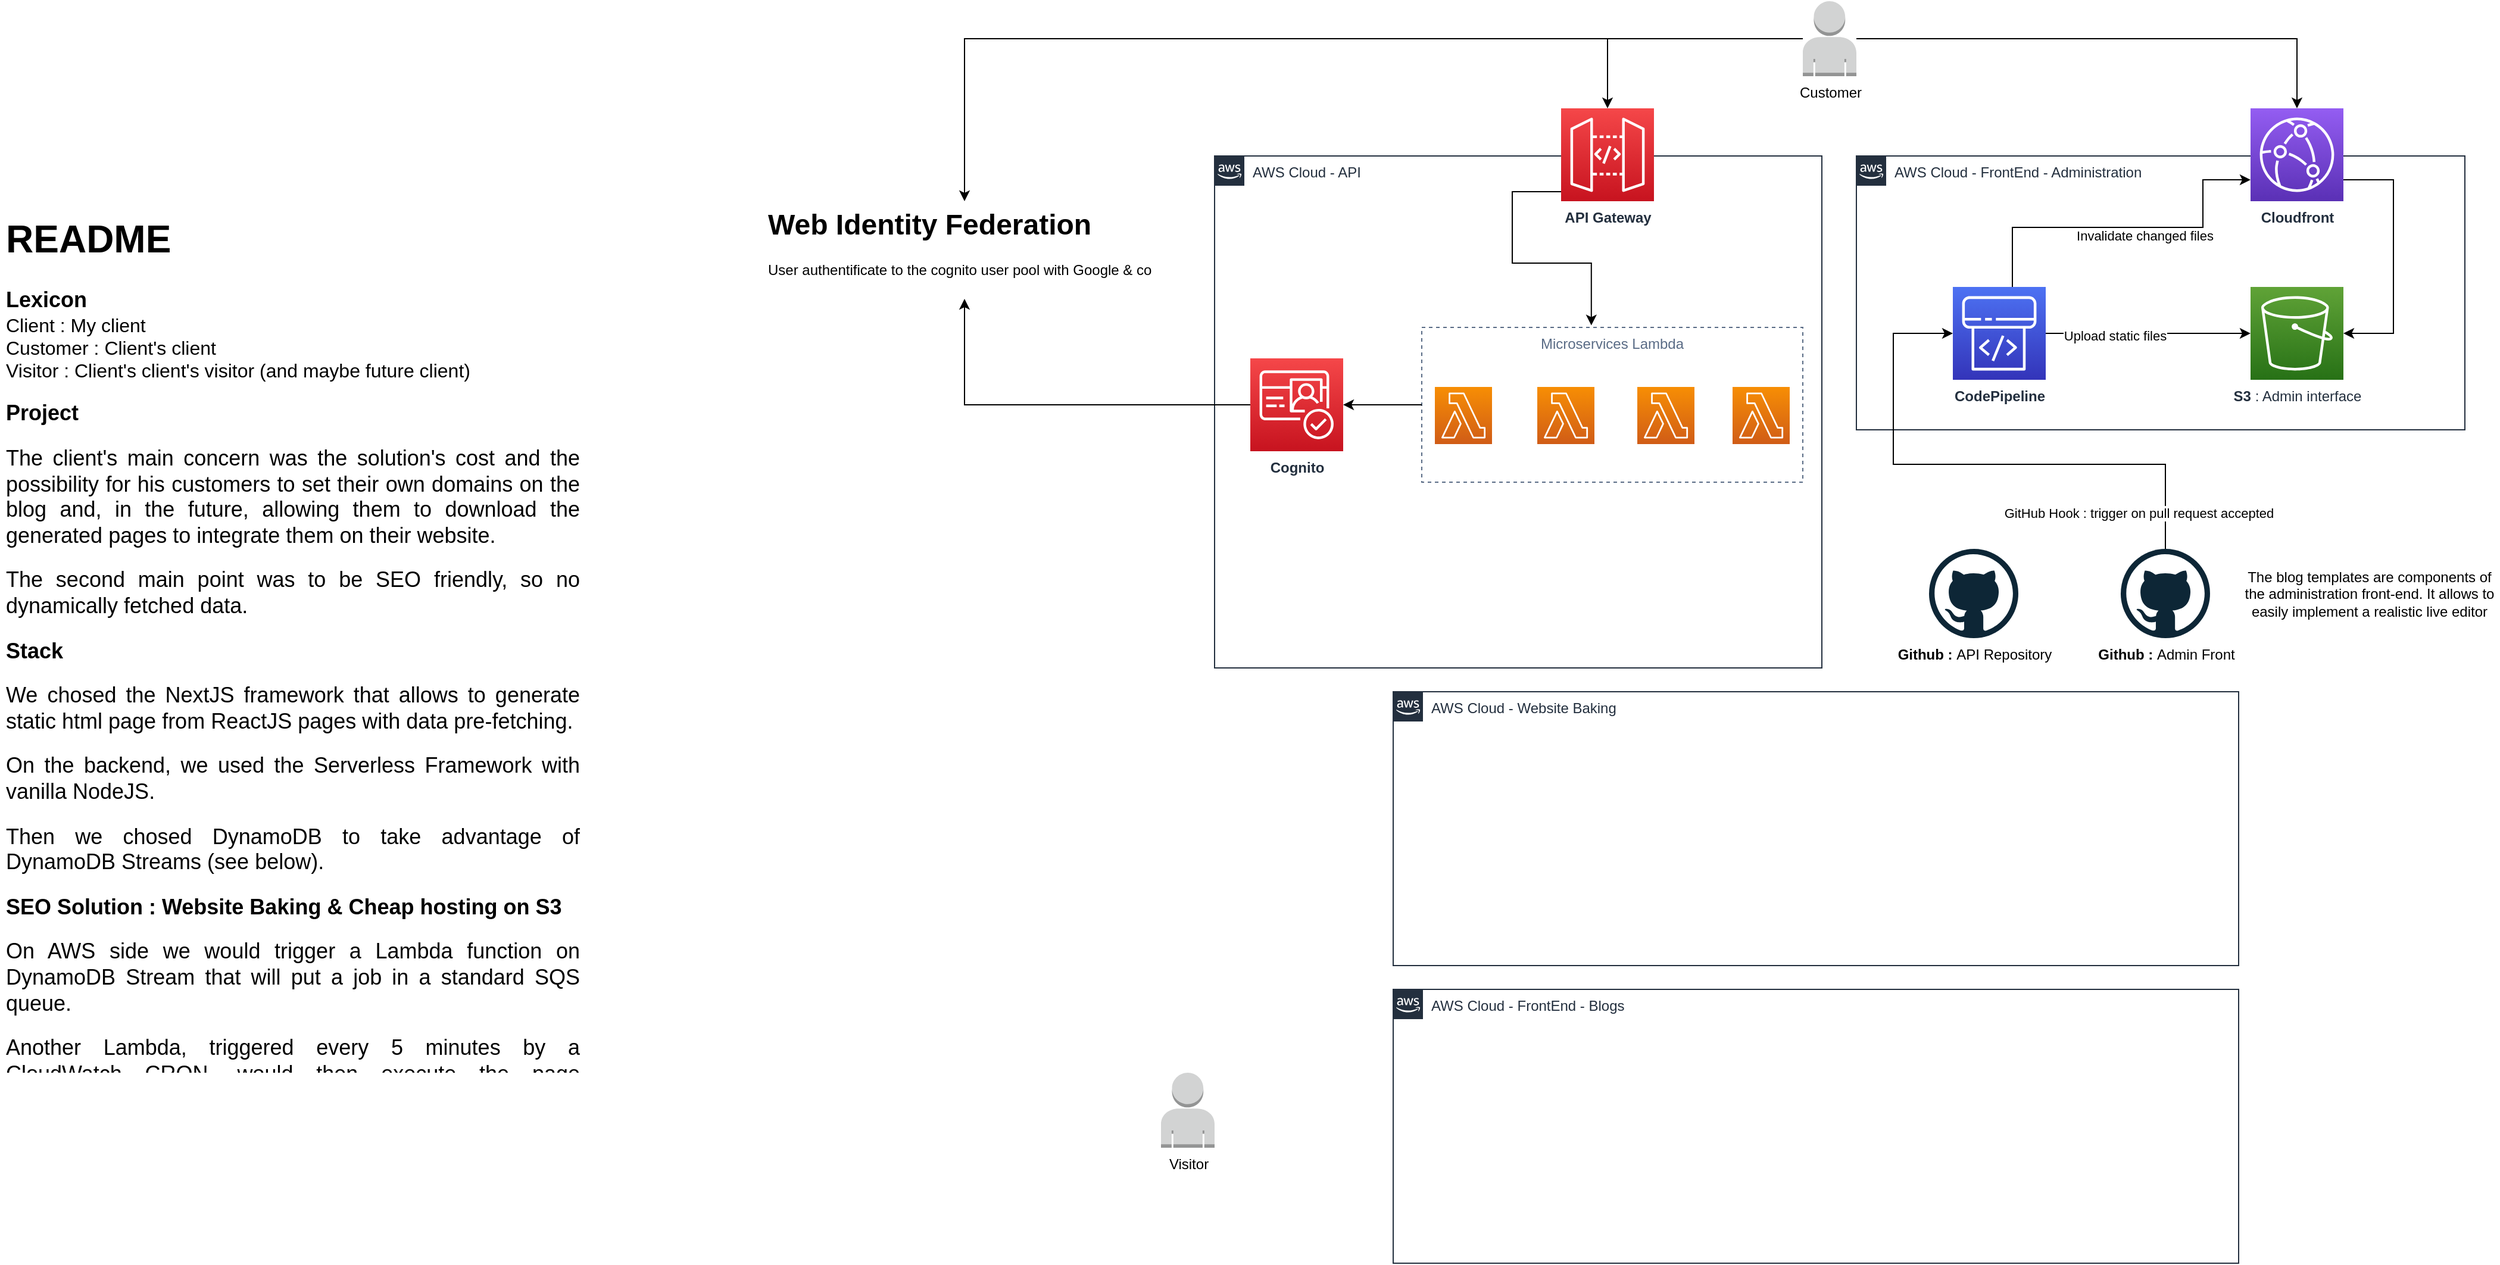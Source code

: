 <mxfile version="13.10.4" type="github">
  <diagram id="Ht1M8jgEwFfnCIfOTk4-" name="Page-1">
    <mxGraphModel dx="2469" dy="696" grid="1" gridSize="10" guides="1" tooltips="1" connect="1" arrows="1" fold="1" page="1" pageScale="1" pageWidth="1169" pageHeight="827" math="0" shadow="0">
      <root>
        <mxCell id="0" />
        <mxCell id="1" parent="0" />
        <mxCell id="oRE_mYbqo-P45fYyQHj--1" value="&lt;h1 align=&quot;justify&quot;&gt;README&lt;/h1&gt;&lt;div&gt;&lt;font style=&quot;font-size: 18px&quot;&gt;&lt;b&gt;Lexicon&lt;/b&gt;&lt;/font&gt;&lt;/div&gt;&lt;div&gt;&lt;font size=&quot;3&quot;&gt;Client : My client&lt;/font&gt;&lt;/div&gt;&lt;div&gt;&lt;font size=&quot;3&quot;&gt;Customer : Client&#39;s client&lt;/font&gt;&lt;/div&gt;&lt;div&gt;&lt;font size=&quot;3&quot;&gt;Visitor : Client&#39;s client&#39;s visitor (and maybe future client)&lt;/font&gt;&lt;br&gt;&lt;/div&gt;&lt;p align=&quot;justify&quot;&gt;&lt;font style=&quot;font-size: 18px&quot;&gt;&lt;b&gt;Project&lt;/b&gt;&lt;br&gt;&lt;/font&gt;&lt;/p&gt;&lt;p align=&quot;justify&quot;&gt;&lt;font style=&quot;font-size: 18px&quot;&gt;The client&#39;s main concern was the solution&#39;s cost and the &lt;font style=&quot;font-size: 18px&quot;&gt;possibility for his customers to set their own domains on the blog and, in the future, allowing them to download the generated pages to integrate them on their website.&lt;/font&gt;&lt;/font&gt;&lt;/p&gt;&lt;p align=&quot;justify&quot;&gt;&lt;font style=&quot;font-size: 18px&quot;&gt;&lt;font style=&quot;font-size: 18px&quot;&gt;The second main point was to be SEO friendly, so no dynamically fetched data.&lt;br&gt;&lt;/font&gt;&lt;/font&gt;&lt;/p&gt;&lt;p align=&quot;justify&quot;&gt;&lt;b&gt;&lt;font style=&quot;font-size: 18px&quot;&gt;&lt;font style=&quot;font-size: 18px&quot;&gt;Stack&lt;br&gt;&lt;/font&gt;&lt;/font&gt;&lt;/b&gt;&lt;/p&gt;&lt;p align=&quot;justify&quot;&gt;&lt;font style=&quot;font-size: 18px&quot;&gt;&lt;font style=&quot;font-size: 18px&quot;&gt;We chosed the NextJS framework that allows to generate static html page from ReactJS pages with data pre-fetching. &lt;br&gt;&lt;/font&gt;&lt;/font&gt;&lt;/p&gt;&lt;p align=&quot;justify&quot;&gt;&lt;font style=&quot;font-size: 18px&quot;&gt;&lt;font style=&quot;font-size: 18px&quot;&gt;On the backend, we used the Serverless Framework with vanilla NodeJS. &lt;br&gt;&lt;/font&gt;&lt;/font&gt;&lt;/p&gt;&lt;p align=&quot;justify&quot;&gt;&lt;font style=&quot;font-size: 18px&quot;&gt;&lt;font style=&quot;font-size: 18px&quot;&gt;Then we chosed DynamoDB to take advantage of DynamoDB Streams (see below).&lt;br&gt;&lt;/font&gt;&lt;/font&gt;&lt;/p&gt;&lt;p align=&quot;justify&quot;&gt;&lt;font style=&quot;font-size: 18px&quot;&gt;&lt;font style=&quot;font-size: 18px&quot;&gt;&lt;b&gt;SEO Solution : Website Baking&lt;/b&gt; &lt;b&gt;&amp;amp; Cheap hosting on S3&lt;/b&gt;&lt;br&gt;&lt;/font&gt;&lt;/font&gt;&lt;/p&gt;&lt;p align=&quot;justify&quot;&gt;&lt;font style=&quot;font-size: 18px&quot;&gt;&lt;font style=&quot;font-size: 18px&quot;&gt;On AWS side we would trigger a Lambda function on DynamoDB Stream that will put a job in a standard SQS queue.&amp;nbsp; &lt;br&gt;&lt;/font&gt;&lt;/font&gt;&lt;/p&gt;&lt;p align=&quot;justify&quot;&gt;&lt;font style=&quot;font-size: 18px&quot;&gt;&lt;font style=&quot;font-size: 18px&quot;&gt;Another Lambda, triggered every 5 minutes by a CloudWatch CRON, would then execute the page compilation, upload on S3 the result and then invalidate CloudFront for the concerned page.&lt;br&gt;&lt;/font&gt;&lt;/font&gt;&lt;/p&gt;" style="text;html=1;strokeColor=none;fillColor=none;spacing=5;spacingTop=-20;whiteSpace=wrap;overflow=hidden;rounded=0;fontSize=16;" vertex="1" parent="1">
          <mxGeometry x="-390" y="180" width="490" height="730" as="geometry" />
        </mxCell>
        <mxCell id="oRE_mYbqo-P45fYyQHj--2" value="AWS Cloud - API" style="points=[[0,0],[0.25,0],[0.5,0],[0.75,0],[1,0],[1,0.25],[1,0.5],[1,0.75],[1,1],[0.75,1],[0.5,1],[0.25,1],[0,1],[0,0.75],[0,0.5],[0,0.25]];outlineConnect=0;gradientColor=none;html=1;whiteSpace=wrap;fontSize=12;fontStyle=0;shape=mxgraph.aws4.group;grIcon=mxgraph.aws4.group_aws_cloud_alt;strokeColor=#232F3E;fillColor=none;verticalAlign=top;align=left;spacingLeft=30;fontColor=#232F3E;dashed=0;" vertex="1" parent="1">
          <mxGeometry x="630" y="140" width="510" height="430" as="geometry" />
        </mxCell>
        <mxCell id="oRE_mYbqo-P45fYyQHj--3" value="AWS Cloud - Website Baking" style="points=[[0,0],[0.25,0],[0.5,0],[0.75,0],[1,0],[1,0.25],[1,0.5],[1,0.75],[1,1],[0.75,1],[0.5,1],[0.25,1],[0,1],[0,0.75],[0,0.5],[0,0.25]];outlineConnect=0;gradientColor=none;html=1;whiteSpace=wrap;fontSize=12;fontStyle=0;shape=mxgraph.aws4.group;grIcon=mxgraph.aws4.group_aws_cloud_alt;strokeColor=#232F3E;fillColor=none;verticalAlign=top;align=left;spacingLeft=30;fontColor=#232F3E;dashed=0;" vertex="1" parent="1">
          <mxGeometry x="780" y="590" width="710" height="230" as="geometry" />
        </mxCell>
        <mxCell id="oRE_mYbqo-P45fYyQHj--4" value="AWS Cloud - FrontEnd - Blogs" style="points=[[0,0],[0.25,0],[0.5,0],[0.75,0],[1,0],[1,0.25],[1,0.5],[1,0.75],[1,1],[0.75,1],[0.5,1],[0.25,1],[0,1],[0,0.75],[0,0.5],[0,0.25]];outlineConnect=0;gradientColor=none;html=1;whiteSpace=wrap;fontSize=12;fontStyle=0;shape=mxgraph.aws4.group;grIcon=mxgraph.aws4.group_aws_cloud_alt;strokeColor=#232F3E;fillColor=none;verticalAlign=top;align=left;spacingLeft=30;fontColor=#232F3E;dashed=0;" vertex="1" parent="1">
          <mxGeometry x="780" y="840" width="710" height="230" as="geometry" />
        </mxCell>
        <mxCell id="oRE_mYbqo-P45fYyQHj--5" value="AWS Cloud - FrontEnd - Administration" style="points=[[0,0],[0.25,0],[0.5,0],[0.75,0],[1,0],[1,0.25],[1,0.5],[1,0.75],[1,1],[0.75,1],[0.5,1],[0.25,1],[0,1],[0,0.75],[0,0.5],[0,0.25]];outlineConnect=0;gradientColor=none;html=1;whiteSpace=wrap;fontSize=12;fontStyle=0;shape=mxgraph.aws4.group;grIcon=mxgraph.aws4.group_aws_cloud_alt;strokeColor=#232F3E;fillColor=none;verticalAlign=top;align=left;spacingLeft=30;fontColor=#232F3E;dashed=0;" vertex="1" parent="1">
          <mxGeometry x="1169" y="140" width="511" height="230" as="geometry" />
        </mxCell>
        <mxCell id="oRE_mYbqo-P45fYyQHj--25" style="edgeStyle=orthogonalEdgeStyle;rounded=0;orthogonalLoop=1;jettySize=auto;html=1;" edge="1" parent="1" source="oRE_mYbqo-P45fYyQHj--7" target="oRE_mYbqo-P45fYyQHj--15">
          <mxGeometry relative="1" as="geometry" />
        </mxCell>
        <mxCell id="oRE_mYbqo-P45fYyQHj--35" style="edgeStyle=orthogonalEdgeStyle;rounded=0;orthogonalLoop=1;jettySize=auto;html=1;" edge="1" parent="1" source="oRE_mYbqo-P45fYyQHj--7" target="oRE_mYbqo-P45fYyQHj--32">
          <mxGeometry relative="1" as="geometry" />
        </mxCell>
        <mxCell id="oRE_mYbqo-P45fYyQHj--40" style="edgeStyle=orthogonalEdgeStyle;rounded=0;orthogonalLoop=1;jettySize=auto;html=1;" edge="1" parent="1" source="oRE_mYbqo-P45fYyQHj--7" target="oRE_mYbqo-P45fYyQHj--38">
          <mxGeometry relative="1" as="geometry" />
        </mxCell>
        <mxCell id="oRE_mYbqo-P45fYyQHj--7" value="Customer" style="outlineConnect=0;dashed=0;verticalLabelPosition=bottom;verticalAlign=top;align=center;html=1;shape=mxgraph.aws3.user;fillColor=#D2D3D3;gradientColor=none;" vertex="1" parent="1">
          <mxGeometry x="1124" y="10" width="45" height="63" as="geometry" />
        </mxCell>
        <mxCell id="oRE_mYbqo-P45fYyQHj--8" value="Visitor" style="outlineConnect=0;dashed=0;verticalLabelPosition=bottom;verticalAlign=top;align=center;html=1;shape=mxgraph.aws3.user;fillColor=#D2D3D3;gradientColor=none;" vertex="1" parent="1">
          <mxGeometry x="585" y="910" width="45" height="63" as="geometry" />
        </mxCell>
        <mxCell id="oRE_mYbqo-P45fYyQHj--11" value="&lt;b&gt;Github : &lt;/b&gt;API Repository" style="dashed=0;outlineConnect=0;html=1;align=center;labelPosition=center;verticalLabelPosition=bottom;verticalAlign=top;shape=mxgraph.weblogos.github" vertex="1" parent="1">
          <mxGeometry x="1230" y="470" width="75" height="75" as="geometry" />
        </mxCell>
        <mxCell id="oRE_mYbqo-P45fYyQHj--17" style="edgeStyle=orthogonalEdgeStyle;rounded=0;orthogonalLoop=1;jettySize=auto;html=1;" edge="1" parent="1" source="oRE_mYbqo-P45fYyQHj--12" target="oRE_mYbqo-P45fYyQHj--16">
          <mxGeometry relative="1" as="geometry">
            <Array as="points">
              <mxPoint x="1429" y="399" />
              <mxPoint x="1200" y="399" />
              <mxPoint x="1200" y="289" />
            </Array>
          </mxGeometry>
        </mxCell>
        <mxCell id="oRE_mYbqo-P45fYyQHj--18" value="GitHub Hook : trigger on pull request accepted" style="edgeLabel;html=1;align=center;verticalAlign=middle;resizable=0;points=[];" vertex="1" connectable="0" parent="oRE_mYbqo-P45fYyQHj--17">
          <mxGeometry x="-0.501" y="2" relative="1" as="geometry">
            <mxPoint x="20.43" y="39" as="offset" />
          </mxGeometry>
        </mxCell>
        <mxCell id="oRE_mYbqo-P45fYyQHj--12" value="&lt;b&gt;Github : &lt;/b&gt;Admin Front" style="dashed=0;outlineConnect=0;html=1;align=center;labelPosition=center;verticalLabelPosition=bottom;verticalAlign=top;shape=mxgraph.weblogos.github" vertex="1" parent="1">
          <mxGeometry x="1391" y="470" width="75" height="75" as="geometry" />
        </mxCell>
        <mxCell id="oRE_mYbqo-P45fYyQHj--13" value="The blog templates are components of the administration front-end. It allows to easily implement a realistic live editor" style="text;html=1;strokeColor=none;fillColor=none;align=center;verticalAlign=middle;whiteSpace=wrap;rounded=0;" vertex="1" parent="1">
          <mxGeometry x="1491" y="497.5" width="217.5" height="20" as="geometry" />
        </mxCell>
        <mxCell id="oRE_mYbqo-P45fYyQHj--14" value="&lt;b&gt;S3 &lt;/b&gt;: Admin interface" style="outlineConnect=0;fontColor=#232F3E;gradientColor=#60A337;gradientDirection=north;fillColor=#277116;strokeColor=#ffffff;dashed=0;verticalLabelPosition=bottom;verticalAlign=top;align=center;html=1;fontSize=12;fontStyle=0;aspect=fixed;shape=mxgraph.aws4.resourceIcon;resIcon=mxgraph.aws4.s3;" vertex="1" parent="1">
          <mxGeometry x="1500" y="250" width="78" height="78" as="geometry" />
        </mxCell>
        <mxCell id="oRE_mYbqo-P45fYyQHj--21" style="edgeStyle=orthogonalEdgeStyle;rounded=0;orthogonalLoop=1;jettySize=auto;html=1;" edge="1" parent="1" source="oRE_mYbqo-P45fYyQHj--15" target="oRE_mYbqo-P45fYyQHj--14">
          <mxGeometry relative="1" as="geometry">
            <Array as="points">
              <mxPoint x="1620" y="160" />
              <mxPoint x="1620" y="289" />
            </Array>
          </mxGeometry>
        </mxCell>
        <mxCell id="oRE_mYbqo-P45fYyQHj--15" value="&lt;b&gt;Cloudfront&lt;/b&gt;" style="outlineConnect=0;fontColor=#232F3E;gradientColor=#945DF2;gradientDirection=north;fillColor=#5A30B5;strokeColor=#ffffff;dashed=0;verticalLabelPosition=bottom;verticalAlign=top;align=center;html=1;fontSize=12;fontStyle=0;aspect=fixed;shape=mxgraph.aws4.resourceIcon;resIcon=mxgraph.aws4.cloudfront;" vertex="1" parent="1">
          <mxGeometry x="1500" y="100" width="78" height="78" as="geometry" />
        </mxCell>
        <mxCell id="oRE_mYbqo-P45fYyQHj--19" style="edgeStyle=orthogonalEdgeStyle;rounded=0;orthogonalLoop=1;jettySize=auto;html=1;" edge="1" parent="1" source="oRE_mYbqo-P45fYyQHj--16" target="oRE_mYbqo-P45fYyQHj--14">
          <mxGeometry relative="1" as="geometry" />
        </mxCell>
        <mxCell id="oRE_mYbqo-P45fYyQHj--22" value="Upload static files" style="edgeLabel;html=1;align=center;verticalAlign=middle;resizable=0;points=[];" vertex="1" connectable="0" parent="oRE_mYbqo-P45fYyQHj--19">
          <mxGeometry x="-0.334" y="-2" relative="1" as="geometry">
            <mxPoint as="offset" />
          </mxGeometry>
        </mxCell>
        <mxCell id="oRE_mYbqo-P45fYyQHj--23" style="edgeStyle=orthogonalEdgeStyle;rounded=0;orthogonalLoop=1;jettySize=auto;html=1;" edge="1" parent="1" source="oRE_mYbqo-P45fYyQHj--16" target="oRE_mYbqo-P45fYyQHj--15">
          <mxGeometry relative="1" as="geometry">
            <Array as="points">
              <mxPoint x="1300" y="200" />
              <mxPoint x="1460" y="200" />
              <mxPoint x="1460" y="160" />
            </Array>
          </mxGeometry>
        </mxCell>
        <mxCell id="oRE_mYbqo-P45fYyQHj--24" value="Invalidate changed files" style="edgeLabel;html=1;align=center;verticalAlign=middle;resizable=0;points=[];" vertex="1" connectable="0" parent="oRE_mYbqo-P45fYyQHj--23">
          <mxGeometry x="0.11" y="-7" relative="1" as="geometry">
            <mxPoint as="offset" />
          </mxGeometry>
        </mxCell>
        <mxCell id="oRE_mYbqo-P45fYyQHj--16" value="&lt;b&gt;CodePipeline&lt;/b&gt;" style="outlineConnect=0;fontColor=#232F3E;gradientColor=#4D72F3;gradientDirection=north;fillColor=#3334B9;strokeColor=#ffffff;dashed=0;verticalLabelPosition=bottom;verticalAlign=top;align=center;html=1;fontSize=12;fontStyle=0;aspect=fixed;shape=mxgraph.aws4.resourceIcon;resIcon=mxgraph.aws4.codepipeline;" vertex="1" parent="1">
          <mxGeometry x="1250" y="250" width="78" height="78" as="geometry" />
        </mxCell>
        <mxCell id="oRE_mYbqo-P45fYyQHj--34" style="edgeStyle=orthogonalEdgeStyle;rounded=0;orthogonalLoop=1;jettySize=auto;html=1;entryX=0.445;entryY=-0.013;entryDx=0;entryDy=0;entryPerimeter=0;" edge="1" parent="1" source="oRE_mYbqo-P45fYyQHj--32" target="oRE_mYbqo-P45fYyQHj--27">
          <mxGeometry relative="1" as="geometry">
            <mxPoint x="960.0" y="270" as="targetPoint" />
            <Array as="points">
              <mxPoint x="880" y="170" />
              <mxPoint x="880" y="230" />
              <mxPoint x="946" y="230" />
            </Array>
          </mxGeometry>
        </mxCell>
        <mxCell id="oRE_mYbqo-P45fYyQHj--32" value="&lt;b&gt;API Gateway&lt;br&gt;&lt;/b&gt;" style="outlineConnect=0;fontColor=#232F3E;gradientColor=#F54749;gradientDirection=north;fillColor=#C7131F;strokeColor=#ffffff;dashed=0;verticalLabelPosition=bottom;verticalAlign=top;align=center;html=1;fontSize=12;fontStyle=0;aspect=fixed;shape=mxgraph.aws4.resourceIcon;resIcon=mxgraph.aws4.api_gateway;" vertex="1" parent="1">
          <mxGeometry x="921" y="100" width="78" height="78" as="geometry" />
        </mxCell>
        <mxCell id="oRE_mYbqo-P45fYyQHj--33" value="" style="group" vertex="1" connectable="0" parent="1">
          <mxGeometry x="804" y="284" width="320" height="130" as="geometry" />
        </mxCell>
        <mxCell id="oRE_mYbqo-P45fYyQHj--27" value="Microservices Lambda" style="fillColor=none;strokeColor=#5A6C86;dashed=1;verticalAlign=top;fontStyle=0;fontColor=#5A6C86;" vertex="1" parent="oRE_mYbqo-P45fYyQHj--33">
          <mxGeometry width="320" height="130" as="geometry" />
        </mxCell>
        <mxCell id="oRE_mYbqo-P45fYyQHj--28" value="" style="outlineConnect=0;fontColor=#232F3E;gradientColor=#F78E04;gradientDirection=north;fillColor=#D05C17;strokeColor=#ffffff;dashed=0;verticalLabelPosition=bottom;verticalAlign=top;align=center;html=1;fontSize=12;fontStyle=0;aspect=fixed;shape=mxgraph.aws4.resourceIcon;resIcon=mxgraph.aws4.lambda;" vertex="1" parent="oRE_mYbqo-P45fYyQHj--33">
          <mxGeometry x="11" y="50" width="48" height="48" as="geometry" />
        </mxCell>
        <mxCell id="oRE_mYbqo-P45fYyQHj--29" value="" style="outlineConnect=0;fontColor=#232F3E;gradientColor=#F78E04;gradientDirection=north;fillColor=#D05C17;strokeColor=#ffffff;dashed=0;verticalLabelPosition=bottom;verticalAlign=top;align=center;html=1;fontSize=12;fontStyle=0;aspect=fixed;shape=mxgraph.aws4.resourceIcon;resIcon=mxgraph.aws4.lambda;" vertex="1" parent="oRE_mYbqo-P45fYyQHj--33">
          <mxGeometry x="97" y="50" width="48" height="48" as="geometry" />
        </mxCell>
        <mxCell id="oRE_mYbqo-P45fYyQHj--30" value="" style="outlineConnect=0;fontColor=#232F3E;gradientColor=#F78E04;gradientDirection=north;fillColor=#D05C17;strokeColor=#ffffff;dashed=0;verticalLabelPosition=bottom;verticalAlign=top;align=center;html=1;fontSize=12;fontStyle=0;aspect=fixed;shape=mxgraph.aws4.resourceIcon;resIcon=mxgraph.aws4.lambda;" vertex="1" parent="oRE_mYbqo-P45fYyQHj--33">
          <mxGeometry x="181" y="50" width="48" height="48" as="geometry" />
        </mxCell>
        <mxCell id="oRE_mYbqo-P45fYyQHj--31" value="" style="outlineConnect=0;fontColor=#232F3E;gradientColor=#F78E04;gradientDirection=north;fillColor=#D05C17;strokeColor=#ffffff;dashed=0;verticalLabelPosition=bottom;verticalAlign=top;align=center;html=1;fontSize=12;fontStyle=0;aspect=fixed;shape=mxgraph.aws4.resourceIcon;resIcon=mxgraph.aws4.lambda;" vertex="1" parent="oRE_mYbqo-P45fYyQHj--33">
          <mxGeometry x="261" y="50" width="48" height="48" as="geometry" />
        </mxCell>
        <mxCell id="oRE_mYbqo-P45fYyQHj--39" style="edgeStyle=orthogonalEdgeStyle;rounded=0;orthogonalLoop=1;jettySize=auto;html=1;" edge="1" parent="1" source="oRE_mYbqo-P45fYyQHj--36" target="oRE_mYbqo-P45fYyQHj--38">
          <mxGeometry relative="1" as="geometry" />
        </mxCell>
        <mxCell id="oRE_mYbqo-P45fYyQHj--36" value="&lt;b&gt;Cognito&lt;/b&gt;" style="outlineConnect=0;fontColor=#232F3E;gradientColor=#F54749;gradientDirection=north;fillColor=#C7131F;strokeColor=#ffffff;dashed=0;verticalLabelPosition=bottom;verticalAlign=top;align=center;html=1;fontSize=12;fontStyle=0;aspect=fixed;shape=mxgraph.aws4.resourceIcon;resIcon=mxgraph.aws4.cognito;" vertex="1" parent="1">
          <mxGeometry x="660" y="310" width="78" height="78" as="geometry" />
        </mxCell>
        <mxCell id="oRE_mYbqo-P45fYyQHj--37" style="edgeStyle=orthogonalEdgeStyle;rounded=0;orthogonalLoop=1;jettySize=auto;html=1;" edge="1" parent="1" source="oRE_mYbqo-P45fYyQHj--27" target="oRE_mYbqo-P45fYyQHj--36">
          <mxGeometry relative="1" as="geometry" />
        </mxCell>
        <mxCell id="oRE_mYbqo-P45fYyQHj--38" value="&lt;h1&gt;Web Identity Federation&lt;br&gt;&lt;/h1&gt;&lt;p&gt;User authentificate to the cognito user pool with Google &amp;amp; co&lt;br&gt;&lt;/p&gt;" style="text;html=1;strokeColor=none;fillColor=none;spacing=5;spacingTop=-20;whiteSpace=wrap;overflow=hidden;rounded=0;" vertex="1" parent="1">
          <mxGeometry x="250" y="178" width="340" height="82" as="geometry" />
        </mxCell>
      </root>
    </mxGraphModel>
  </diagram>
</mxfile>
